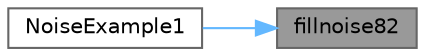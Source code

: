 digraph "fillnoise82"
{
 // INTERACTIVE_SVG=YES
 // LATEX_PDF_SIZE
  bgcolor="transparent";
  edge [fontname=Helvetica,fontsize=10,labelfontname=Helvetica,labelfontsize=10];
  node [fontname=Helvetica,fontsize=10,shape=box,height=0.2,width=0.4];
  rankdir="RL";
  Node1 [id="Node000001",label="fillnoise82",height=0.2,width=0.4,color="gray40", fillcolor="grey60", style="filled", fontcolor="black",tooltip=" "];
  Node1 -> Node2 [id="edge1_Node000001_Node000002",dir="back",color="steelblue1",style="solid",tooltip=" "];
  Node2 [id="Node000002",label="NoiseExample1",height=0.2,width=0.4,color="grey40", fillcolor="white", style="filled",URL="$d6/d43/funky_8cpp_a7a6d050a5dd4ae0a1c3feef397f34959.html#a7a6d050a5dd4ae0a1c3feef397f34959",tooltip=" "];
}
